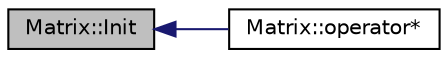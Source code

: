 digraph "Matrix::Init"
{
  edge [fontname="Helvetica",fontsize="10",labelfontname="Helvetica",labelfontsize="10"];
  node [fontname="Helvetica",fontsize="10",shape=record];
  rankdir="LR";
  Node8 [label="Matrix::Init",height=0.2,width=0.4,color="black", fillcolor="grey75", style="filled", fontcolor="black"];
  Node8 -> Node9 [dir="back",color="midnightblue",fontsize="10",style="solid",fontname="Helvetica"];
  Node9 [label="Matrix::operator*",height=0.2,width=0.4,color="black", fillcolor="white", style="filled",URL="$class_matrix.html#a0c3ddf161947cb6031ad60353f78fc5b",tooltip="Przeciazenie mnozenia macierzy przez macierz. "];
}
